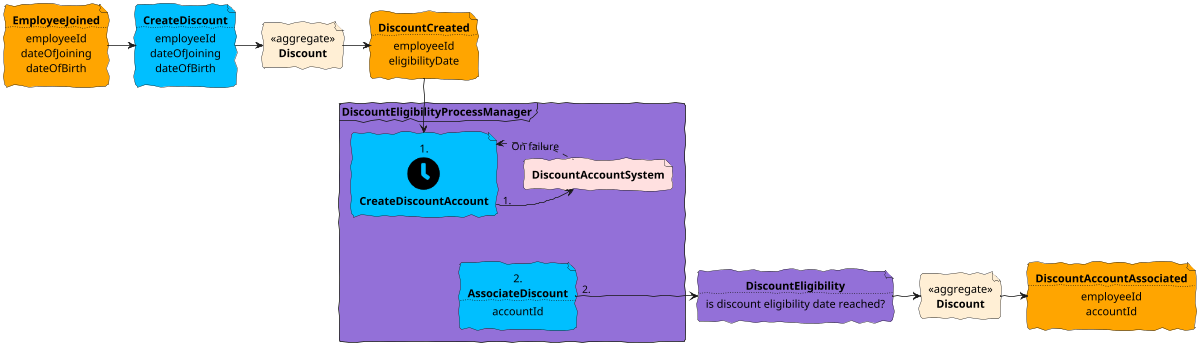 @startuml
!include <tupadr3/common>
!include <tupadr3/font-awesome-5/clock>
!include <tupadr3/font-awesome-5/calendar_alt>
!include <tupadr3/font-awesome-5/gripfire>

skinparam defaultFontName Purisa
skinparam handwritten true
skinparam backgroundcolor transparent

skinparam defaultTextAlignment center


scale 1200*480


file EmployeeJoined #Orange [
    **EmployeeJoined**
....
    employeeId
    dateOfJoining
    dateOfBirth
]

file CreateDiscount #DeepSkyBlue [
    **CreateDiscount**
....
    employeeId
    dateOfJoining
    dateOfBirth
]

file Discount1 #PapayaWhip [
    <<aggregate>>
    **Discount**
]

file Discount2 #PapayaWhip [
    <<aggregate>>
    **Discount**
]

file DiscountCreated #Orange [
    **DiscountCreated**
....
    employeeId
    eligibilityDate
]


file DiscountEligibility #MediumPurple [
    **DiscountEligibility**
....
   is discount eligibility date reached?
]

file DiscountAccountAssociated #Orange [
    **DiscountAccountAssociated**
....
    employeeId
    accountId
]


EmployeeJoined -> CreateDiscount
CreateDiscount -> Discount1
Discount1 -> DiscountCreated

frame **DiscountEligibilityProcessManager** #MediumPurple {
    file CreateDiscountAccount #DeepSkyBlue [
        1.
        <$clock>
        **CreateDiscountAccount**
    ]

    file DiscountAccountSystem #IMPLEMENTATION [
        **DiscountAccountSystem**
    ]

    file AssociateDiscount #DeepSkyBlue [
        2.
        **AssociateDiscount**
    ....
        accountId
    ]

    DiscountCreated -D-> CreateDiscountAccount
    CreateDiscountAccount "1." -R-> DiscountAccountSystem
    DiscountAccountSystem "On failure"..L.> CreateDiscountAccount
    CreateDiscountAccount -[hidden]- AssociateDiscount
    AssociateDiscount "2." -R-> DiscountEligibility
}

DiscountEligibility -> Discount2
Discount2 -> DiscountAccountAssociated



@enduml